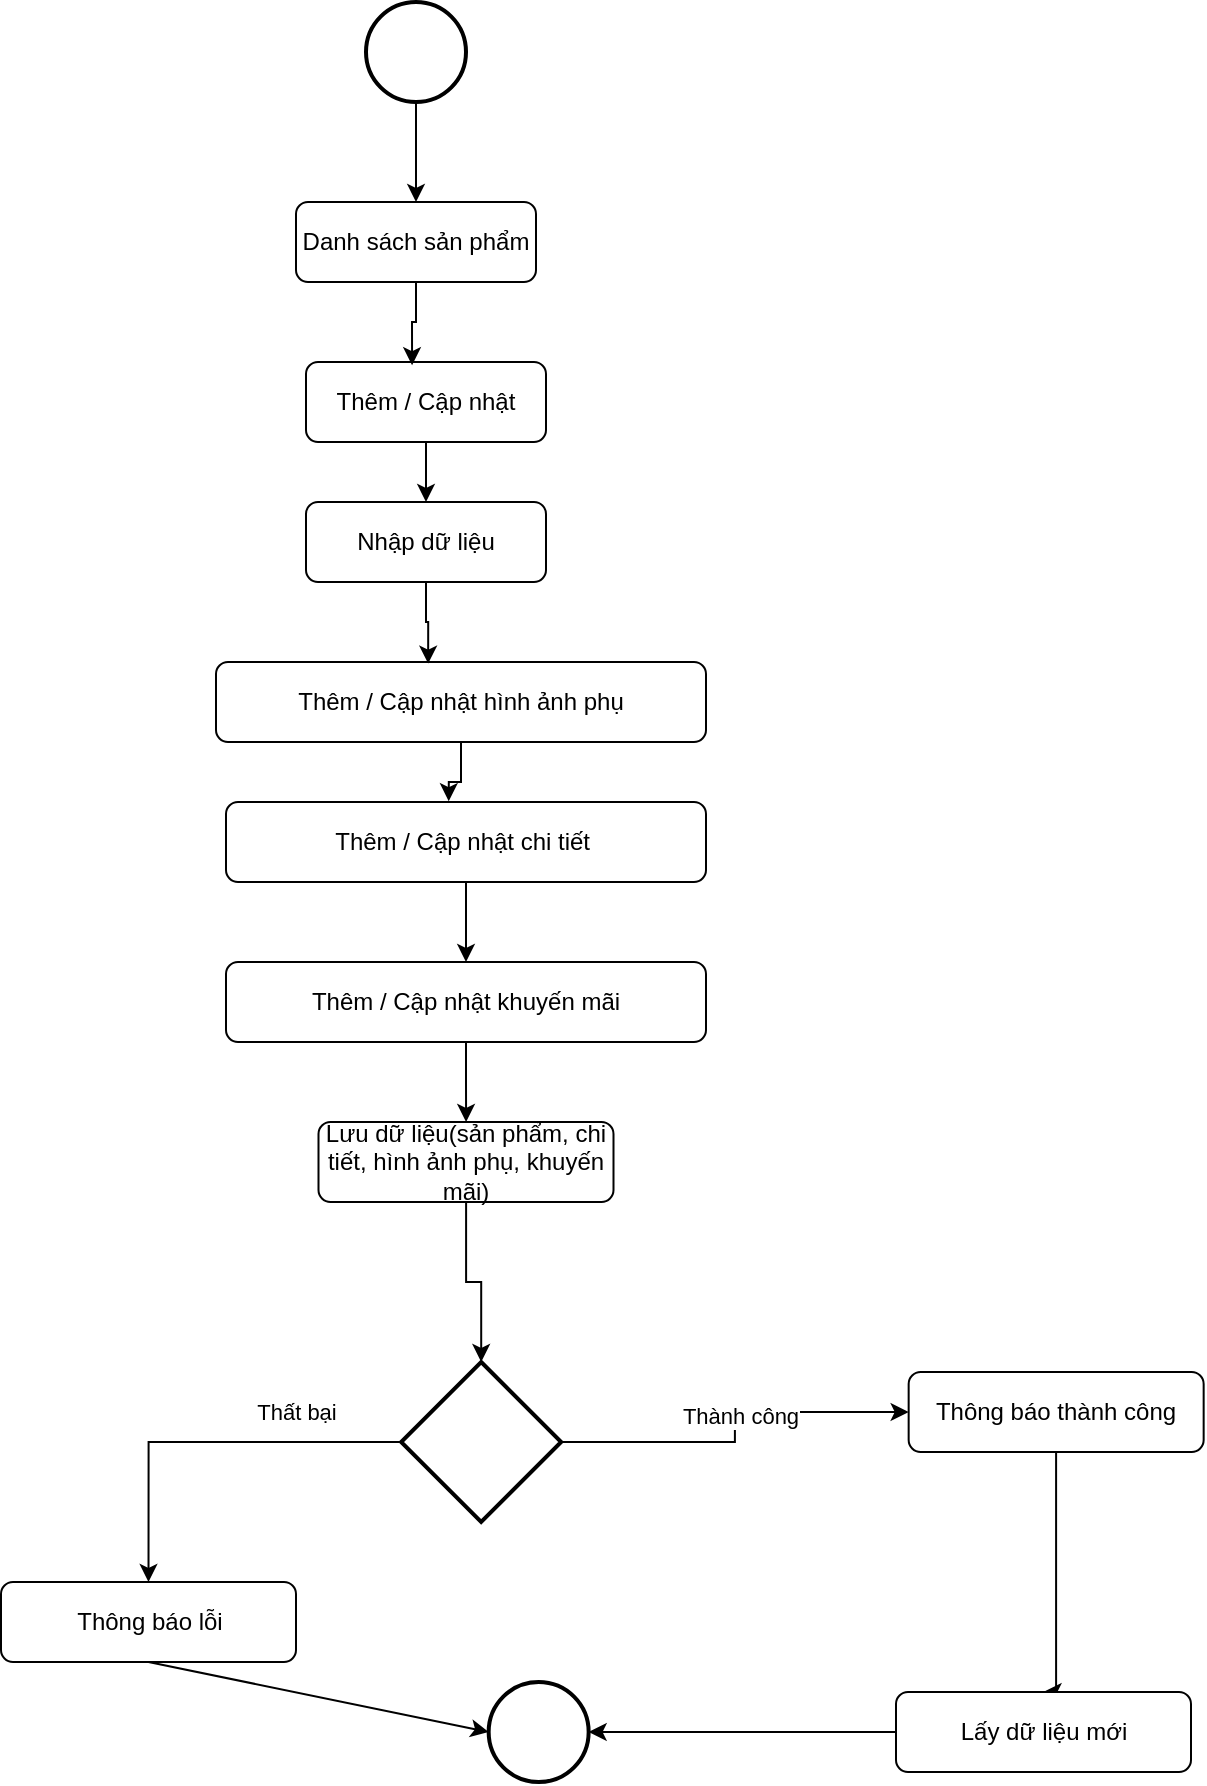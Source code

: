 <mxfile version="22.1.21" type="device">
  <diagram id="C5RBs43oDa-KdzZeNtuy" name="Page-1">
    <mxGraphModel dx="1290" dy="1790" grid="1" gridSize="10" guides="1" tooltips="1" connect="1" arrows="1" fold="1" page="1" pageScale="1" pageWidth="827" pageHeight="1169" math="0" shadow="0">
      <root>
        <mxCell id="WIyWlLk6GJQsqaUBKTNV-0" />
        <mxCell id="WIyWlLk6GJQsqaUBKTNV-1" parent="WIyWlLk6GJQsqaUBKTNV-0" />
        <mxCell id="WIyWlLk6GJQsqaUBKTNV-3" value="Danh sách sản phẩm" style="rounded=1;whiteSpace=wrap;html=1;fontSize=12;glass=0;strokeWidth=1;shadow=0;" parent="WIyWlLk6GJQsqaUBKTNV-1" vertex="1">
          <mxGeometry x="160" y="80" width="120" height="40" as="geometry" />
        </mxCell>
        <mxCell id="auCglzY7h8fGrOgVpTsU-0" value="" style="edgeStyle=orthogonalEdgeStyle;rounded=0;orthogonalLoop=1;jettySize=auto;html=1;" edge="1" parent="WIyWlLk6GJQsqaUBKTNV-1" source="WVRx9_T9G_QB8B0b3lgI-0" target="WIyWlLk6GJQsqaUBKTNV-3">
          <mxGeometry relative="1" as="geometry" />
        </mxCell>
        <mxCell id="WVRx9_T9G_QB8B0b3lgI-0" value="" style="strokeWidth=2;html=1;shape=mxgraph.flowchart.start_2;whiteSpace=wrap;" parent="WIyWlLk6GJQsqaUBKTNV-1" vertex="1">
          <mxGeometry x="195" y="-20" width="50" height="50" as="geometry" />
        </mxCell>
        <mxCell id="ZU7TmJHDX0_Hbcq-gheo-3" style="edgeStyle=orthogonalEdgeStyle;rounded=0;orthogonalLoop=1;jettySize=auto;html=1;entryX=0.5;entryY=0;entryDx=0;entryDy=0;" parent="WIyWlLk6GJQsqaUBKTNV-1" source="WVRx9_T9G_QB8B0b3lgI-1" target="WVRx9_T9G_QB8B0b3lgI-3" edge="1">
          <mxGeometry relative="1" as="geometry" />
        </mxCell>
        <mxCell id="WVRx9_T9G_QB8B0b3lgI-1" value="Thêm / Cập nhật" style="rounded=1;whiteSpace=wrap;html=1;fontSize=12;glass=0;strokeWidth=1;shadow=0;" parent="WIyWlLk6GJQsqaUBKTNV-1" vertex="1">
          <mxGeometry x="165" y="160" width="120" height="40" as="geometry" />
        </mxCell>
        <mxCell id="WVRx9_T9G_QB8B0b3lgI-3" value="Nhập dữ liệu" style="rounded=1;whiteSpace=wrap;html=1;fontSize=12;glass=0;strokeWidth=1;shadow=0;" parent="WIyWlLk6GJQsqaUBKTNV-1" vertex="1">
          <mxGeometry x="165" y="230" width="120" height="40" as="geometry" />
        </mxCell>
        <mxCell id="ZU7TmJHDX0_Hbcq-gheo-8" style="edgeStyle=orthogonalEdgeStyle;rounded=0;orthogonalLoop=1;jettySize=auto;html=1;" parent="WIyWlLk6GJQsqaUBKTNV-1" source="WVRx9_T9G_QB8B0b3lgI-10" target="ZU7TmJHDX0_Hbcq-gheo-7" edge="1">
          <mxGeometry relative="1" as="geometry" />
        </mxCell>
        <mxCell id="WVRx9_T9G_QB8B0b3lgI-10" value="Lưu dữ liệu(sản phẩm, chi tiết, hình ảnh phụ, khuyến mãi)" style="rounded=1;whiteSpace=wrap;html=1;fontSize=12;glass=0;strokeWidth=1;shadow=0;" parent="WIyWlLk6GJQsqaUBKTNV-1" vertex="1">
          <mxGeometry x="171.25" y="540" width="147.5" height="40" as="geometry" />
        </mxCell>
        <mxCell id="WVRx9_T9G_QB8B0b3lgI-19" value="" style="strokeWidth=2;html=1;shape=mxgraph.flowchart.start_2;whiteSpace=wrap;" parent="WIyWlLk6GJQsqaUBKTNV-1" vertex="1">
          <mxGeometry x="256.33" y="820" width="50" height="50" as="geometry" />
        </mxCell>
        <mxCell id="KW4JAO-qXnVwIOsiItwS-1" value="" style="edgeStyle=orthogonalEdgeStyle;rounded=0;orthogonalLoop=1;jettySize=auto;html=1;" parent="WIyWlLk6GJQsqaUBKTNV-1" source="WVRx9_T9G_QB8B0b3lgI-28" target="KW4JAO-qXnVwIOsiItwS-0" edge="1">
          <mxGeometry relative="1" as="geometry" />
        </mxCell>
        <mxCell id="WVRx9_T9G_QB8B0b3lgI-28" value="Thêm / Cập nhật chi tiết&amp;nbsp;" style="rounded=1;whiteSpace=wrap;html=1;fontSize=12;glass=0;strokeWidth=1;shadow=0;" parent="WIyWlLk6GJQsqaUBKTNV-1" vertex="1">
          <mxGeometry x="125" y="380" width="240" height="40" as="geometry" />
        </mxCell>
        <mxCell id="WVRx9_T9G_QB8B0b3lgI-34" value="Thêm / Cập nhật hình ảnh phụ" style="rounded=1;whiteSpace=wrap;html=1;fontSize=12;glass=0;strokeWidth=1;shadow=0;" parent="WIyWlLk6GJQsqaUBKTNV-1" vertex="1">
          <mxGeometry x="120" y="310" width="245" height="40" as="geometry" />
        </mxCell>
        <mxCell id="ZU7TmJHDX0_Hbcq-gheo-2" style="edgeStyle=orthogonalEdgeStyle;rounded=0;orthogonalLoop=1;jettySize=auto;html=1;entryX=0.442;entryY=0.04;entryDx=0;entryDy=0;entryPerimeter=0;" parent="WIyWlLk6GJQsqaUBKTNV-1" source="WIyWlLk6GJQsqaUBKTNV-3" target="WVRx9_T9G_QB8B0b3lgI-1" edge="1">
          <mxGeometry relative="1" as="geometry" />
        </mxCell>
        <mxCell id="ZU7TmJHDX0_Hbcq-gheo-5" style="edgeStyle=orthogonalEdgeStyle;rounded=0;orthogonalLoop=1;jettySize=auto;html=1;entryX=0.464;entryY=-0.01;entryDx=0;entryDy=0;entryPerimeter=0;" parent="WIyWlLk6GJQsqaUBKTNV-1" source="WVRx9_T9G_QB8B0b3lgI-34" target="WVRx9_T9G_QB8B0b3lgI-28" edge="1">
          <mxGeometry relative="1" as="geometry" />
        </mxCell>
        <mxCell id="ZU7TmJHDX0_Hbcq-gheo-10" style="edgeStyle=orthogonalEdgeStyle;rounded=0;orthogonalLoop=1;jettySize=auto;html=1;" parent="WIyWlLk6GJQsqaUBKTNV-1" source="ZU7TmJHDX0_Hbcq-gheo-7" target="ZU7TmJHDX0_Hbcq-gheo-9" edge="1">
          <mxGeometry relative="1" as="geometry" />
        </mxCell>
        <mxCell id="ZU7TmJHDX0_Hbcq-gheo-11" value="Thành công" style="edgeLabel;html=1;align=center;verticalAlign=middle;resizable=0;points=[];" parent="ZU7TmJHDX0_Hbcq-gheo-10" vertex="1" connectable="0">
          <mxGeometry x="0.101" y="-2" relative="1" as="geometry">
            <mxPoint as="offset" />
          </mxGeometry>
        </mxCell>
        <mxCell id="ZU7TmJHDX0_Hbcq-gheo-7" value="" style="strokeWidth=2;html=1;shape=mxgraph.flowchart.decision;whiteSpace=wrap;" parent="WIyWlLk6GJQsqaUBKTNV-1" vertex="1">
          <mxGeometry x="212.58" y="660" width="80" height="80" as="geometry" />
        </mxCell>
        <mxCell id="ZU7TmJHDX0_Hbcq-gheo-13" style="edgeStyle=orthogonalEdgeStyle;rounded=0;orthogonalLoop=1;jettySize=auto;html=1;entryX=0.5;entryY=0;entryDx=0;entryDy=0;" parent="WIyWlLk6GJQsqaUBKTNV-1" source="ZU7TmJHDX0_Hbcq-gheo-9" target="ZU7TmJHDX0_Hbcq-gheo-12" edge="1">
          <mxGeometry relative="1" as="geometry">
            <Array as="points">
              <mxPoint x="540" y="825" />
            </Array>
          </mxGeometry>
        </mxCell>
        <mxCell id="ZU7TmJHDX0_Hbcq-gheo-9" value="Thông báo thành công" style="rounded=1;whiteSpace=wrap;html=1;fontSize=12;glass=0;strokeWidth=1;shadow=0;" parent="WIyWlLk6GJQsqaUBKTNV-1" vertex="1">
          <mxGeometry x="466.33" y="665" width="147.5" height="40" as="geometry" />
        </mxCell>
        <mxCell id="ZU7TmJHDX0_Hbcq-gheo-14" style="edgeStyle=orthogonalEdgeStyle;rounded=0;orthogonalLoop=1;jettySize=auto;html=1;" parent="WIyWlLk6GJQsqaUBKTNV-1" source="ZU7TmJHDX0_Hbcq-gheo-12" target="WVRx9_T9G_QB8B0b3lgI-19" edge="1">
          <mxGeometry relative="1" as="geometry" />
        </mxCell>
        <mxCell id="ZU7TmJHDX0_Hbcq-gheo-12" value="Lấy dữ liệu mới" style="rounded=1;whiteSpace=wrap;html=1;fontSize=12;glass=0;strokeWidth=1;shadow=0;" parent="WIyWlLk6GJQsqaUBKTNV-1" vertex="1">
          <mxGeometry x="460" y="825" width="147.5" height="40" as="geometry" />
        </mxCell>
        <mxCell id="ZU7TmJHDX0_Hbcq-gheo-15" value="Thông báo lỗi" style="rounded=1;whiteSpace=wrap;html=1;fontSize=12;glass=0;strokeWidth=1;shadow=0;" parent="WIyWlLk6GJQsqaUBKTNV-1" vertex="1">
          <mxGeometry x="12.5" y="770" width="147.5" height="40" as="geometry" />
        </mxCell>
        <mxCell id="ZU7TmJHDX0_Hbcq-gheo-16" style="edgeStyle=orthogonalEdgeStyle;rounded=0;orthogonalLoop=1;jettySize=auto;html=1;entryX=0.5;entryY=0;entryDx=0;entryDy=0;" parent="WIyWlLk6GJQsqaUBKTNV-1" source="ZU7TmJHDX0_Hbcq-gheo-7" target="ZU7TmJHDX0_Hbcq-gheo-15" edge="1">
          <mxGeometry relative="1" as="geometry">
            <mxPoint x="59.998" y="739.2" as="targetPoint" />
          </mxGeometry>
        </mxCell>
        <mxCell id="ZU7TmJHDX0_Hbcq-gheo-17" value="Thất bại" style="edgeLabel;html=1;align=center;verticalAlign=middle;resizable=0;points=[];" parent="ZU7TmJHDX0_Hbcq-gheo-16" vertex="1" connectable="0">
          <mxGeometry x="0.058" y="-2" relative="1" as="geometry">
            <mxPoint x="51" y="-13" as="offset" />
          </mxGeometry>
        </mxCell>
        <mxCell id="ZU7TmJHDX0_Hbcq-gheo-19" style="edgeStyle=orthogonalEdgeStyle;rounded=0;orthogonalLoop=1;jettySize=auto;html=1;entryX=0.433;entryY=0.02;entryDx=0;entryDy=0;entryPerimeter=0;" parent="WIyWlLk6GJQsqaUBKTNV-1" source="WVRx9_T9G_QB8B0b3lgI-3" target="WVRx9_T9G_QB8B0b3lgI-34" edge="1">
          <mxGeometry relative="1" as="geometry" />
        </mxCell>
        <mxCell id="KW4JAO-qXnVwIOsiItwS-2" value="" style="edgeStyle=orthogonalEdgeStyle;rounded=0;orthogonalLoop=1;jettySize=auto;html=1;" parent="WIyWlLk6GJQsqaUBKTNV-1" source="KW4JAO-qXnVwIOsiItwS-0" target="WVRx9_T9G_QB8B0b3lgI-10" edge="1">
          <mxGeometry relative="1" as="geometry" />
        </mxCell>
        <mxCell id="KW4JAO-qXnVwIOsiItwS-0" value="Thêm / Cập nhật khuyến mãi" style="rounded=1;whiteSpace=wrap;html=1;fontSize=12;glass=0;strokeWidth=1;shadow=0;" parent="WIyWlLk6GJQsqaUBKTNV-1" vertex="1">
          <mxGeometry x="125" y="460" width="240" height="40" as="geometry" />
        </mxCell>
        <mxCell id="KW4JAO-qXnVwIOsiItwS-3" value="" style="endArrow=classic;html=1;rounded=0;exitX=0.5;exitY=1;exitDx=0;exitDy=0;entryX=0;entryY=0.5;entryDx=0;entryDy=0;entryPerimeter=0;" parent="WIyWlLk6GJQsqaUBKTNV-1" source="ZU7TmJHDX0_Hbcq-gheo-15" target="WVRx9_T9G_QB8B0b3lgI-19" edge="1">
          <mxGeometry width="50" height="50" relative="1" as="geometry">
            <mxPoint x="390" y="690" as="sourcePoint" />
            <mxPoint x="440" y="640" as="targetPoint" />
          </mxGeometry>
        </mxCell>
      </root>
    </mxGraphModel>
  </diagram>
</mxfile>
